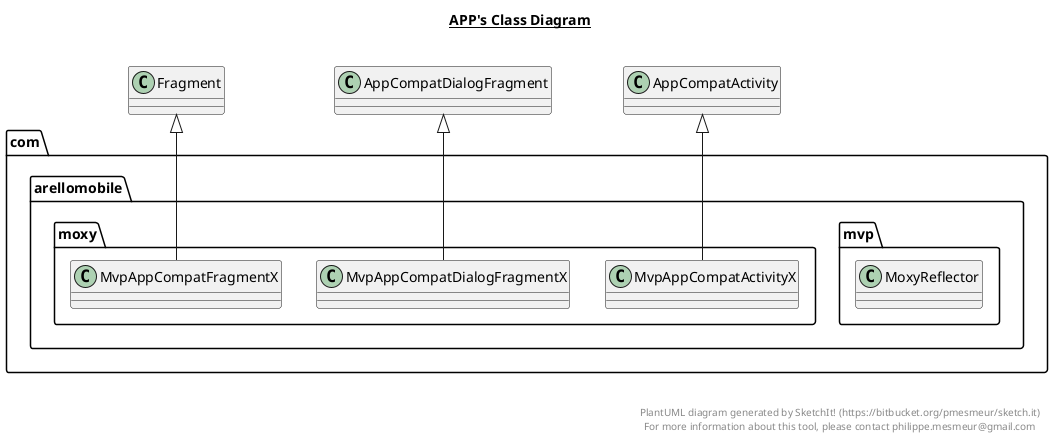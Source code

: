 @startuml

title __APP's Class Diagram__\n

  package com.arellomobile.mvp {
    class MoxyReflector {
    }
  }
  

  package com.arellomobile.moxy {
    class MvpAppCompatActivityX {
    }
  }
  

  package com.arellomobile.moxy {
    class MvpAppCompatDialogFragmentX {
    }
  }
  

  package com.arellomobile.moxy {
    class MvpAppCompatFragmentX {
    }
  }
  

  MvpAppCompatActivityX -up-|> AppCompatActivity
  MvpAppCompatDialogFragmentX -up-|> AppCompatDialogFragment
  MvpAppCompatFragmentX -up-|> Fragment


right footer


PlantUML diagram generated by SketchIt! (https://bitbucket.org/pmesmeur/sketch.it)
For more information about this tool, please contact philippe.mesmeur@gmail.com
endfooter

@enduml
